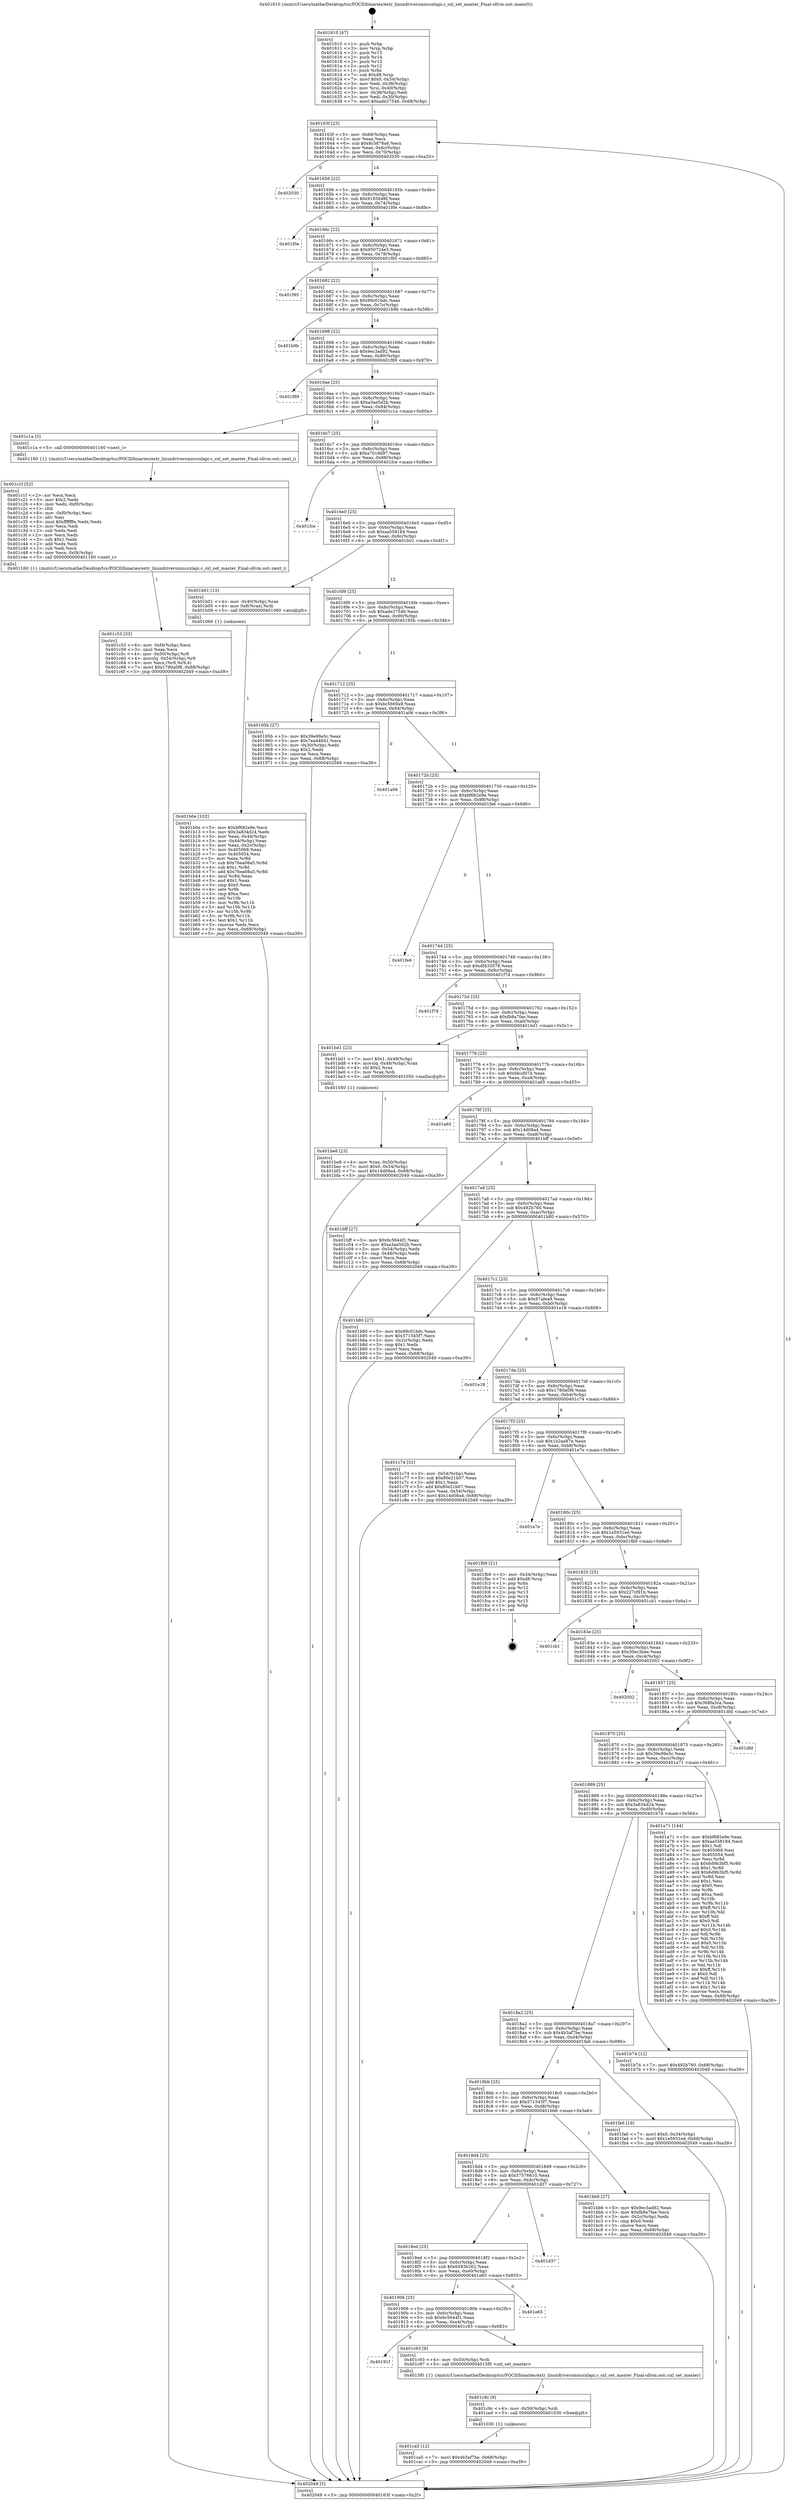 digraph "0x401610" {
  label = "0x401610 (/mnt/c/Users/mathe/Desktop/tcc/POCII/binaries/extr_linuxdriversmisccxlapi.c_cxl_set_master_Final-ollvm.out::main(0))"
  labelloc = "t"
  node[shape=record]

  Entry [label="",width=0.3,height=0.3,shape=circle,fillcolor=black,style=filled]
  "0x40163f" [label="{
     0x40163f [23]\l
     | [instrs]\l
     &nbsp;&nbsp;0x40163f \<+3\>: mov -0x68(%rbp),%eax\l
     &nbsp;&nbsp;0x401642 \<+2\>: mov %eax,%ecx\l
     &nbsp;&nbsp;0x401644 \<+6\>: sub $0x8c5878a6,%ecx\l
     &nbsp;&nbsp;0x40164a \<+3\>: mov %eax,-0x6c(%rbp)\l
     &nbsp;&nbsp;0x40164d \<+3\>: mov %ecx,-0x70(%rbp)\l
     &nbsp;&nbsp;0x401650 \<+6\>: je 0000000000402030 \<main+0xa20\>\l
  }"]
  "0x402030" [label="{
     0x402030\l
  }", style=dashed]
  "0x401656" [label="{
     0x401656 [22]\l
     | [instrs]\l
     &nbsp;&nbsp;0x401656 \<+5\>: jmp 000000000040165b \<main+0x4b\>\l
     &nbsp;&nbsp;0x40165b \<+3\>: mov -0x6c(%rbp),%eax\l
     &nbsp;&nbsp;0x40165e \<+5\>: sub $0x9165646f,%eax\l
     &nbsp;&nbsp;0x401663 \<+3\>: mov %eax,-0x74(%rbp)\l
     &nbsp;&nbsp;0x401666 \<+6\>: je 0000000000401f0e \<main+0x8fe\>\l
  }"]
  Exit [label="",width=0.3,height=0.3,shape=circle,fillcolor=black,style=filled,peripheries=2]
  "0x401f0e" [label="{
     0x401f0e\l
  }", style=dashed]
  "0x40166c" [label="{
     0x40166c [22]\l
     | [instrs]\l
     &nbsp;&nbsp;0x40166c \<+5\>: jmp 0000000000401671 \<main+0x61\>\l
     &nbsp;&nbsp;0x401671 \<+3\>: mov -0x6c(%rbp),%eax\l
     &nbsp;&nbsp;0x401674 \<+5\>: sub $0x950724e5,%eax\l
     &nbsp;&nbsp;0x401679 \<+3\>: mov %eax,-0x78(%rbp)\l
     &nbsp;&nbsp;0x40167c \<+6\>: je 0000000000401f95 \<main+0x985\>\l
  }"]
  "0x401ca5" [label="{
     0x401ca5 [12]\l
     | [instrs]\l
     &nbsp;&nbsp;0x401ca5 \<+7\>: movl $0x4b3af7be,-0x68(%rbp)\l
     &nbsp;&nbsp;0x401cac \<+5\>: jmp 0000000000402049 \<main+0xa39\>\l
  }"]
  "0x401f95" [label="{
     0x401f95\l
  }", style=dashed]
  "0x401682" [label="{
     0x401682 [22]\l
     | [instrs]\l
     &nbsp;&nbsp;0x401682 \<+5\>: jmp 0000000000401687 \<main+0x77\>\l
     &nbsp;&nbsp;0x401687 \<+3\>: mov -0x6c(%rbp),%eax\l
     &nbsp;&nbsp;0x40168a \<+5\>: sub $0x99c01bdc,%eax\l
     &nbsp;&nbsp;0x40168f \<+3\>: mov %eax,-0x7c(%rbp)\l
     &nbsp;&nbsp;0x401692 \<+6\>: je 0000000000401b9b \<main+0x58b\>\l
  }"]
  "0x401c9c" [label="{
     0x401c9c [9]\l
     | [instrs]\l
     &nbsp;&nbsp;0x401c9c \<+4\>: mov -0x50(%rbp),%rdi\l
     &nbsp;&nbsp;0x401ca0 \<+5\>: call 0000000000401030 \<free@plt\>\l
     | [calls]\l
     &nbsp;&nbsp;0x401030 \{1\} (unknown)\l
  }"]
  "0x401b9b" [label="{
     0x401b9b\l
  }", style=dashed]
  "0x401698" [label="{
     0x401698 [22]\l
     | [instrs]\l
     &nbsp;&nbsp;0x401698 \<+5\>: jmp 000000000040169d \<main+0x8d\>\l
     &nbsp;&nbsp;0x40169d \<+3\>: mov -0x6c(%rbp),%eax\l
     &nbsp;&nbsp;0x4016a0 \<+5\>: sub $0x9ec3ad92,%eax\l
     &nbsp;&nbsp;0x4016a5 \<+3\>: mov %eax,-0x80(%rbp)\l
     &nbsp;&nbsp;0x4016a8 \<+6\>: je 0000000000401f89 \<main+0x979\>\l
  }"]
  "0x40191f" [label="{
     0x40191f\l
  }", style=dashed]
  "0x401f89" [label="{
     0x401f89\l
  }", style=dashed]
  "0x4016ae" [label="{
     0x4016ae [25]\l
     | [instrs]\l
     &nbsp;&nbsp;0x4016ae \<+5\>: jmp 00000000004016b3 \<main+0xa3\>\l
     &nbsp;&nbsp;0x4016b3 \<+3\>: mov -0x6c(%rbp),%eax\l
     &nbsp;&nbsp;0x4016b6 \<+5\>: sub $0xa3ae5d2b,%eax\l
     &nbsp;&nbsp;0x4016bb \<+6\>: mov %eax,-0x84(%rbp)\l
     &nbsp;&nbsp;0x4016c1 \<+6\>: je 0000000000401c1a \<main+0x60a\>\l
  }"]
  "0x401c93" [label="{
     0x401c93 [9]\l
     | [instrs]\l
     &nbsp;&nbsp;0x401c93 \<+4\>: mov -0x50(%rbp),%rdi\l
     &nbsp;&nbsp;0x401c97 \<+5\>: call 00000000004015f0 \<cxl_set_master\>\l
     | [calls]\l
     &nbsp;&nbsp;0x4015f0 \{1\} (/mnt/c/Users/mathe/Desktop/tcc/POCII/binaries/extr_linuxdriversmisccxlapi.c_cxl_set_master_Final-ollvm.out::cxl_set_master)\l
  }"]
  "0x401c1a" [label="{
     0x401c1a [5]\l
     | [instrs]\l
     &nbsp;&nbsp;0x401c1a \<+5\>: call 0000000000401160 \<next_i\>\l
     | [calls]\l
     &nbsp;&nbsp;0x401160 \{1\} (/mnt/c/Users/mathe/Desktop/tcc/POCII/binaries/extr_linuxdriversmisccxlapi.c_cxl_set_master_Final-ollvm.out::next_i)\l
  }"]
  "0x4016c7" [label="{
     0x4016c7 [25]\l
     | [instrs]\l
     &nbsp;&nbsp;0x4016c7 \<+5\>: jmp 00000000004016cc \<main+0xbc\>\l
     &nbsp;&nbsp;0x4016cc \<+3\>: mov -0x6c(%rbp),%eax\l
     &nbsp;&nbsp;0x4016cf \<+5\>: sub $0xa7018d97,%eax\l
     &nbsp;&nbsp;0x4016d4 \<+6\>: mov %eax,-0x88(%rbp)\l
     &nbsp;&nbsp;0x4016da \<+6\>: je 0000000000401fce \<main+0x9be\>\l
  }"]
  "0x401906" [label="{
     0x401906 [25]\l
     | [instrs]\l
     &nbsp;&nbsp;0x401906 \<+5\>: jmp 000000000040190b \<main+0x2fb\>\l
     &nbsp;&nbsp;0x40190b \<+3\>: mov -0x6c(%rbp),%eax\l
     &nbsp;&nbsp;0x40190e \<+5\>: sub $0x6c5644f1,%eax\l
     &nbsp;&nbsp;0x401913 \<+6\>: mov %eax,-0xe4(%rbp)\l
     &nbsp;&nbsp;0x401919 \<+6\>: je 0000000000401c93 \<main+0x683\>\l
  }"]
  "0x401fce" [label="{
     0x401fce\l
  }", style=dashed]
  "0x4016e0" [label="{
     0x4016e0 [25]\l
     | [instrs]\l
     &nbsp;&nbsp;0x4016e0 \<+5\>: jmp 00000000004016e5 \<main+0xd5\>\l
     &nbsp;&nbsp;0x4016e5 \<+3\>: mov -0x6c(%rbp),%eax\l
     &nbsp;&nbsp;0x4016e8 \<+5\>: sub $0xaa558184,%eax\l
     &nbsp;&nbsp;0x4016ed \<+6\>: mov %eax,-0x8c(%rbp)\l
     &nbsp;&nbsp;0x4016f3 \<+6\>: je 0000000000401b01 \<main+0x4f1\>\l
  }"]
  "0x401e65" [label="{
     0x401e65\l
  }", style=dashed]
  "0x401b01" [label="{
     0x401b01 [13]\l
     | [instrs]\l
     &nbsp;&nbsp;0x401b01 \<+4\>: mov -0x40(%rbp),%rax\l
     &nbsp;&nbsp;0x401b05 \<+4\>: mov 0x8(%rax),%rdi\l
     &nbsp;&nbsp;0x401b09 \<+5\>: call 0000000000401060 \<atoi@plt\>\l
     | [calls]\l
     &nbsp;&nbsp;0x401060 \{1\} (unknown)\l
  }"]
  "0x4016f9" [label="{
     0x4016f9 [25]\l
     | [instrs]\l
     &nbsp;&nbsp;0x4016f9 \<+5\>: jmp 00000000004016fe \<main+0xee\>\l
     &nbsp;&nbsp;0x4016fe \<+3\>: mov -0x6c(%rbp),%eax\l
     &nbsp;&nbsp;0x401701 \<+5\>: sub $0xade27546,%eax\l
     &nbsp;&nbsp;0x401706 \<+6\>: mov %eax,-0x90(%rbp)\l
     &nbsp;&nbsp;0x40170c \<+6\>: je 000000000040195b \<main+0x34b\>\l
  }"]
  "0x4018ed" [label="{
     0x4018ed [25]\l
     | [instrs]\l
     &nbsp;&nbsp;0x4018ed \<+5\>: jmp 00000000004018f2 \<main+0x2e2\>\l
     &nbsp;&nbsp;0x4018f2 \<+3\>: mov -0x6c(%rbp),%eax\l
     &nbsp;&nbsp;0x4018f5 \<+5\>: sub $0x6593b262,%eax\l
     &nbsp;&nbsp;0x4018fa \<+6\>: mov %eax,-0xe0(%rbp)\l
     &nbsp;&nbsp;0x401900 \<+6\>: je 0000000000401e65 \<main+0x855\>\l
  }"]
  "0x40195b" [label="{
     0x40195b [27]\l
     | [instrs]\l
     &nbsp;&nbsp;0x40195b \<+5\>: mov $0x39e99e5c,%eax\l
     &nbsp;&nbsp;0x401960 \<+5\>: mov $0x7ea44641,%ecx\l
     &nbsp;&nbsp;0x401965 \<+3\>: mov -0x30(%rbp),%edx\l
     &nbsp;&nbsp;0x401968 \<+3\>: cmp $0x2,%edx\l
     &nbsp;&nbsp;0x40196b \<+3\>: cmovne %ecx,%eax\l
     &nbsp;&nbsp;0x40196e \<+3\>: mov %eax,-0x68(%rbp)\l
     &nbsp;&nbsp;0x401971 \<+5\>: jmp 0000000000402049 \<main+0xa39\>\l
  }"]
  "0x401712" [label="{
     0x401712 [25]\l
     | [instrs]\l
     &nbsp;&nbsp;0x401712 \<+5\>: jmp 0000000000401717 \<main+0x107\>\l
     &nbsp;&nbsp;0x401717 \<+3\>: mov -0x6c(%rbp),%eax\l
     &nbsp;&nbsp;0x40171a \<+5\>: sub $0xbc5669a9,%eax\l
     &nbsp;&nbsp;0x40171f \<+6\>: mov %eax,-0x94(%rbp)\l
     &nbsp;&nbsp;0x401725 \<+6\>: je 0000000000401a06 \<main+0x3f6\>\l
  }"]
  "0x402049" [label="{
     0x402049 [5]\l
     | [instrs]\l
     &nbsp;&nbsp;0x402049 \<+5\>: jmp 000000000040163f \<main+0x2f\>\l
  }"]
  "0x401610" [label="{
     0x401610 [47]\l
     | [instrs]\l
     &nbsp;&nbsp;0x401610 \<+1\>: push %rbp\l
     &nbsp;&nbsp;0x401611 \<+3\>: mov %rsp,%rbp\l
     &nbsp;&nbsp;0x401614 \<+2\>: push %r15\l
     &nbsp;&nbsp;0x401616 \<+2\>: push %r14\l
     &nbsp;&nbsp;0x401618 \<+2\>: push %r13\l
     &nbsp;&nbsp;0x40161a \<+2\>: push %r12\l
     &nbsp;&nbsp;0x40161c \<+1\>: push %rbx\l
     &nbsp;&nbsp;0x40161d \<+7\>: sub $0xd8,%rsp\l
     &nbsp;&nbsp;0x401624 \<+7\>: movl $0x0,-0x34(%rbp)\l
     &nbsp;&nbsp;0x40162b \<+3\>: mov %edi,-0x38(%rbp)\l
     &nbsp;&nbsp;0x40162e \<+4\>: mov %rsi,-0x40(%rbp)\l
     &nbsp;&nbsp;0x401632 \<+3\>: mov -0x38(%rbp),%edi\l
     &nbsp;&nbsp;0x401635 \<+3\>: mov %edi,-0x30(%rbp)\l
     &nbsp;&nbsp;0x401638 \<+7\>: movl $0xade27546,-0x68(%rbp)\l
  }"]
  "0x401d37" [label="{
     0x401d37\l
  }", style=dashed]
  "0x401a06" [label="{
     0x401a06\l
  }", style=dashed]
  "0x40172b" [label="{
     0x40172b [25]\l
     | [instrs]\l
     &nbsp;&nbsp;0x40172b \<+5\>: jmp 0000000000401730 \<main+0x120\>\l
     &nbsp;&nbsp;0x401730 \<+3\>: mov -0x6c(%rbp),%eax\l
     &nbsp;&nbsp;0x401733 \<+5\>: sub $0xbf682e9e,%eax\l
     &nbsp;&nbsp;0x401738 \<+6\>: mov %eax,-0x98(%rbp)\l
     &nbsp;&nbsp;0x40173e \<+6\>: je 0000000000401fe6 \<main+0x9d6\>\l
  }"]
  "0x401c53" [label="{
     0x401c53 [33]\l
     | [instrs]\l
     &nbsp;&nbsp;0x401c53 \<+6\>: mov -0xf4(%rbp),%ecx\l
     &nbsp;&nbsp;0x401c59 \<+3\>: imul %eax,%ecx\l
     &nbsp;&nbsp;0x401c5c \<+4\>: mov -0x50(%rbp),%r8\l
     &nbsp;&nbsp;0x401c60 \<+4\>: movslq -0x54(%rbp),%r9\l
     &nbsp;&nbsp;0x401c64 \<+4\>: mov %ecx,(%r8,%r9,4)\l
     &nbsp;&nbsp;0x401c68 \<+7\>: movl $0x1780a0f8,-0x68(%rbp)\l
     &nbsp;&nbsp;0x401c6f \<+5\>: jmp 0000000000402049 \<main+0xa39\>\l
  }"]
  "0x401fe6" [label="{
     0x401fe6\l
  }", style=dashed]
  "0x401744" [label="{
     0x401744 [25]\l
     | [instrs]\l
     &nbsp;&nbsp;0x401744 \<+5\>: jmp 0000000000401749 \<main+0x139\>\l
     &nbsp;&nbsp;0x401749 \<+3\>: mov -0x6c(%rbp),%eax\l
     &nbsp;&nbsp;0x40174c \<+5\>: sub $0xdf433578,%eax\l
     &nbsp;&nbsp;0x401751 \<+6\>: mov %eax,-0x9c(%rbp)\l
     &nbsp;&nbsp;0x401757 \<+6\>: je 0000000000401f7d \<main+0x96d\>\l
  }"]
  "0x401c1f" [label="{
     0x401c1f [52]\l
     | [instrs]\l
     &nbsp;&nbsp;0x401c1f \<+2\>: xor %ecx,%ecx\l
     &nbsp;&nbsp;0x401c21 \<+5\>: mov $0x2,%edx\l
     &nbsp;&nbsp;0x401c26 \<+6\>: mov %edx,-0xf0(%rbp)\l
     &nbsp;&nbsp;0x401c2c \<+1\>: cltd\l
     &nbsp;&nbsp;0x401c2d \<+6\>: mov -0xf0(%rbp),%esi\l
     &nbsp;&nbsp;0x401c33 \<+2\>: idiv %esi\l
     &nbsp;&nbsp;0x401c35 \<+6\>: imul $0xfffffffe,%edx,%edx\l
     &nbsp;&nbsp;0x401c3b \<+2\>: mov %ecx,%edi\l
     &nbsp;&nbsp;0x401c3d \<+2\>: sub %edx,%edi\l
     &nbsp;&nbsp;0x401c3f \<+2\>: mov %ecx,%edx\l
     &nbsp;&nbsp;0x401c41 \<+3\>: sub $0x1,%edx\l
     &nbsp;&nbsp;0x401c44 \<+2\>: add %edx,%edi\l
     &nbsp;&nbsp;0x401c46 \<+2\>: sub %edi,%ecx\l
     &nbsp;&nbsp;0x401c48 \<+6\>: mov %ecx,-0xf4(%rbp)\l
     &nbsp;&nbsp;0x401c4e \<+5\>: call 0000000000401160 \<next_i\>\l
     | [calls]\l
     &nbsp;&nbsp;0x401160 \{1\} (/mnt/c/Users/mathe/Desktop/tcc/POCII/binaries/extr_linuxdriversmisccxlapi.c_cxl_set_master_Final-ollvm.out::next_i)\l
  }"]
  "0x401f7d" [label="{
     0x401f7d\l
  }", style=dashed]
  "0x40175d" [label="{
     0x40175d [25]\l
     | [instrs]\l
     &nbsp;&nbsp;0x40175d \<+5\>: jmp 0000000000401762 \<main+0x152\>\l
     &nbsp;&nbsp;0x401762 \<+3\>: mov -0x6c(%rbp),%eax\l
     &nbsp;&nbsp;0x401765 \<+5\>: sub $0xfb8a7fae,%eax\l
     &nbsp;&nbsp;0x40176a \<+6\>: mov %eax,-0xa0(%rbp)\l
     &nbsp;&nbsp;0x401770 \<+6\>: je 0000000000401bd1 \<main+0x5c1\>\l
  }"]
  "0x401be8" [label="{
     0x401be8 [23]\l
     | [instrs]\l
     &nbsp;&nbsp;0x401be8 \<+4\>: mov %rax,-0x50(%rbp)\l
     &nbsp;&nbsp;0x401bec \<+7\>: movl $0x0,-0x54(%rbp)\l
     &nbsp;&nbsp;0x401bf3 \<+7\>: movl $0x14d08a4,-0x68(%rbp)\l
     &nbsp;&nbsp;0x401bfa \<+5\>: jmp 0000000000402049 \<main+0xa39\>\l
  }"]
  "0x401bd1" [label="{
     0x401bd1 [23]\l
     | [instrs]\l
     &nbsp;&nbsp;0x401bd1 \<+7\>: movl $0x1,-0x48(%rbp)\l
     &nbsp;&nbsp;0x401bd8 \<+4\>: movslq -0x48(%rbp),%rax\l
     &nbsp;&nbsp;0x401bdc \<+4\>: shl $0x2,%rax\l
     &nbsp;&nbsp;0x401be0 \<+3\>: mov %rax,%rdi\l
     &nbsp;&nbsp;0x401be3 \<+5\>: call 0000000000401050 \<malloc@plt\>\l
     | [calls]\l
     &nbsp;&nbsp;0x401050 \{1\} (unknown)\l
  }"]
  "0x401776" [label="{
     0x401776 [25]\l
     | [instrs]\l
     &nbsp;&nbsp;0x401776 \<+5\>: jmp 000000000040177b \<main+0x16b\>\l
     &nbsp;&nbsp;0x40177b \<+3\>: mov -0x6c(%rbp),%eax\l
     &nbsp;&nbsp;0x40177e \<+5\>: sub $0xfdccfd7d,%eax\l
     &nbsp;&nbsp;0x401783 \<+6\>: mov %eax,-0xa4(%rbp)\l
     &nbsp;&nbsp;0x401789 \<+6\>: je 0000000000401a65 \<main+0x455\>\l
  }"]
  "0x4018d4" [label="{
     0x4018d4 [25]\l
     | [instrs]\l
     &nbsp;&nbsp;0x4018d4 \<+5\>: jmp 00000000004018d9 \<main+0x2c9\>\l
     &nbsp;&nbsp;0x4018d9 \<+3\>: mov -0x6c(%rbp),%eax\l
     &nbsp;&nbsp;0x4018dc \<+5\>: sub $0x57576610,%eax\l
     &nbsp;&nbsp;0x4018e1 \<+6\>: mov %eax,-0xdc(%rbp)\l
     &nbsp;&nbsp;0x4018e7 \<+6\>: je 0000000000401d37 \<main+0x727\>\l
  }"]
  "0x401a65" [label="{
     0x401a65\l
  }", style=dashed]
  "0x40178f" [label="{
     0x40178f [25]\l
     | [instrs]\l
     &nbsp;&nbsp;0x40178f \<+5\>: jmp 0000000000401794 \<main+0x184\>\l
     &nbsp;&nbsp;0x401794 \<+3\>: mov -0x6c(%rbp),%eax\l
     &nbsp;&nbsp;0x401797 \<+5\>: sub $0x14d08a4,%eax\l
     &nbsp;&nbsp;0x40179c \<+6\>: mov %eax,-0xa8(%rbp)\l
     &nbsp;&nbsp;0x4017a2 \<+6\>: je 0000000000401bff \<main+0x5ef\>\l
  }"]
  "0x401bb6" [label="{
     0x401bb6 [27]\l
     | [instrs]\l
     &nbsp;&nbsp;0x401bb6 \<+5\>: mov $0x9ec3ad92,%eax\l
     &nbsp;&nbsp;0x401bbb \<+5\>: mov $0xfb8a7fae,%ecx\l
     &nbsp;&nbsp;0x401bc0 \<+3\>: mov -0x2c(%rbp),%edx\l
     &nbsp;&nbsp;0x401bc3 \<+3\>: cmp $0x0,%edx\l
     &nbsp;&nbsp;0x401bc6 \<+3\>: cmove %ecx,%eax\l
     &nbsp;&nbsp;0x401bc9 \<+3\>: mov %eax,-0x68(%rbp)\l
     &nbsp;&nbsp;0x401bcc \<+5\>: jmp 0000000000402049 \<main+0xa39\>\l
  }"]
  "0x401bff" [label="{
     0x401bff [27]\l
     | [instrs]\l
     &nbsp;&nbsp;0x401bff \<+5\>: mov $0x6c5644f1,%eax\l
     &nbsp;&nbsp;0x401c04 \<+5\>: mov $0xa3ae5d2b,%ecx\l
     &nbsp;&nbsp;0x401c09 \<+3\>: mov -0x54(%rbp),%edx\l
     &nbsp;&nbsp;0x401c0c \<+3\>: cmp -0x48(%rbp),%edx\l
     &nbsp;&nbsp;0x401c0f \<+3\>: cmovl %ecx,%eax\l
     &nbsp;&nbsp;0x401c12 \<+3\>: mov %eax,-0x68(%rbp)\l
     &nbsp;&nbsp;0x401c15 \<+5\>: jmp 0000000000402049 \<main+0xa39\>\l
  }"]
  "0x4017a8" [label="{
     0x4017a8 [25]\l
     | [instrs]\l
     &nbsp;&nbsp;0x4017a8 \<+5\>: jmp 00000000004017ad \<main+0x19d\>\l
     &nbsp;&nbsp;0x4017ad \<+3\>: mov -0x6c(%rbp),%eax\l
     &nbsp;&nbsp;0x4017b0 \<+5\>: sub $0x492b760,%eax\l
     &nbsp;&nbsp;0x4017b5 \<+6\>: mov %eax,-0xac(%rbp)\l
     &nbsp;&nbsp;0x4017bb \<+6\>: je 0000000000401b80 \<main+0x570\>\l
  }"]
  "0x4018bb" [label="{
     0x4018bb [25]\l
     | [instrs]\l
     &nbsp;&nbsp;0x4018bb \<+5\>: jmp 00000000004018c0 \<main+0x2b0\>\l
     &nbsp;&nbsp;0x4018c0 \<+3\>: mov -0x6c(%rbp),%eax\l
     &nbsp;&nbsp;0x4018c3 \<+5\>: sub $0x571545f7,%eax\l
     &nbsp;&nbsp;0x4018c8 \<+6\>: mov %eax,-0xd8(%rbp)\l
     &nbsp;&nbsp;0x4018ce \<+6\>: je 0000000000401bb6 \<main+0x5a6\>\l
  }"]
  "0x401b80" [label="{
     0x401b80 [27]\l
     | [instrs]\l
     &nbsp;&nbsp;0x401b80 \<+5\>: mov $0x99c01bdc,%eax\l
     &nbsp;&nbsp;0x401b85 \<+5\>: mov $0x571545f7,%ecx\l
     &nbsp;&nbsp;0x401b8a \<+3\>: mov -0x2c(%rbp),%edx\l
     &nbsp;&nbsp;0x401b8d \<+3\>: cmp $0x1,%edx\l
     &nbsp;&nbsp;0x401b90 \<+3\>: cmovl %ecx,%eax\l
     &nbsp;&nbsp;0x401b93 \<+3\>: mov %eax,-0x68(%rbp)\l
     &nbsp;&nbsp;0x401b96 \<+5\>: jmp 0000000000402049 \<main+0xa39\>\l
  }"]
  "0x4017c1" [label="{
     0x4017c1 [25]\l
     | [instrs]\l
     &nbsp;&nbsp;0x4017c1 \<+5\>: jmp 00000000004017c6 \<main+0x1b6\>\l
     &nbsp;&nbsp;0x4017c6 \<+3\>: mov -0x6c(%rbp),%eax\l
     &nbsp;&nbsp;0x4017c9 \<+5\>: sub $0x97afea9,%eax\l
     &nbsp;&nbsp;0x4017ce \<+6\>: mov %eax,-0xb0(%rbp)\l
     &nbsp;&nbsp;0x4017d4 \<+6\>: je 0000000000401e18 \<main+0x808\>\l
  }"]
  "0x401fa6" [label="{
     0x401fa6 [19]\l
     | [instrs]\l
     &nbsp;&nbsp;0x401fa6 \<+7\>: movl $0x0,-0x34(%rbp)\l
     &nbsp;&nbsp;0x401fad \<+7\>: movl $0x1e5931ed,-0x68(%rbp)\l
     &nbsp;&nbsp;0x401fb4 \<+5\>: jmp 0000000000402049 \<main+0xa39\>\l
  }"]
  "0x401e18" [label="{
     0x401e18\l
  }", style=dashed]
  "0x4017da" [label="{
     0x4017da [25]\l
     | [instrs]\l
     &nbsp;&nbsp;0x4017da \<+5\>: jmp 00000000004017df \<main+0x1cf\>\l
     &nbsp;&nbsp;0x4017df \<+3\>: mov -0x6c(%rbp),%eax\l
     &nbsp;&nbsp;0x4017e2 \<+5\>: sub $0x1780a0f8,%eax\l
     &nbsp;&nbsp;0x4017e7 \<+6\>: mov %eax,-0xb4(%rbp)\l
     &nbsp;&nbsp;0x4017ed \<+6\>: je 0000000000401c74 \<main+0x664\>\l
  }"]
  "0x4018a2" [label="{
     0x4018a2 [25]\l
     | [instrs]\l
     &nbsp;&nbsp;0x4018a2 \<+5\>: jmp 00000000004018a7 \<main+0x297\>\l
     &nbsp;&nbsp;0x4018a7 \<+3\>: mov -0x6c(%rbp),%eax\l
     &nbsp;&nbsp;0x4018aa \<+5\>: sub $0x4b3af7be,%eax\l
     &nbsp;&nbsp;0x4018af \<+6\>: mov %eax,-0xd4(%rbp)\l
     &nbsp;&nbsp;0x4018b5 \<+6\>: je 0000000000401fa6 \<main+0x996\>\l
  }"]
  "0x401c74" [label="{
     0x401c74 [31]\l
     | [instrs]\l
     &nbsp;&nbsp;0x401c74 \<+3\>: mov -0x54(%rbp),%eax\l
     &nbsp;&nbsp;0x401c77 \<+5\>: sub $0x80e21b07,%eax\l
     &nbsp;&nbsp;0x401c7c \<+3\>: add $0x1,%eax\l
     &nbsp;&nbsp;0x401c7f \<+5\>: add $0x80e21b07,%eax\l
     &nbsp;&nbsp;0x401c84 \<+3\>: mov %eax,-0x54(%rbp)\l
     &nbsp;&nbsp;0x401c87 \<+7\>: movl $0x14d08a4,-0x68(%rbp)\l
     &nbsp;&nbsp;0x401c8e \<+5\>: jmp 0000000000402049 \<main+0xa39\>\l
  }"]
  "0x4017f3" [label="{
     0x4017f3 [25]\l
     | [instrs]\l
     &nbsp;&nbsp;0x4017f3 \<+5\>: jmp 00000000004017f8 \<main+0x1e8\>\l
     &nbsp;&nbsp;0x4017f8 \<+3\>: mov -0x6c(%rbp),%eax\l
     &nbsp;&nbsp;0x4017fb \<+5\>: sub $0x1b2ae87e,%eax\l
     &nbsp;&nbsp;0x401800 \<+6\>: mov %eax,-0xb8(%rbp)\l
     &nbsp;&nbsp;0x401806 \<+6\>: je 0000000000401e7e \<main+0x86e\>\l
  }"]
  "0x401b74" [label="{
     0x401b74 [12]\l
     | [instrs]\l
     &nbsp;&nbsp;0x401b74 \<+7\>: movl $0x492b760,-0x68(%rbp)\l
     &nbsp;&nbsp;0x401b7b \<+5\>: jmp 0000000000402049 \<main+0xa39\>\l
  }"]
  "0x401e7e" [label="{
     0x401e7e\l
  }", style=dashed]
  "0x40180c" [label="{
     0x40180c [25]\l
     | [instrs]\l
     &nbsp;&nbsp;0x40180c \<+5\>: jmp 0000000000401811 \<main+0x201\>\l
     &nbsp;&nbsp;0x401811 \<+3\>: mov -0x6c(%rbp),%eax\l
     &nbsp;&nbsp;0x401814 \<+5\>: sub $0x1e5931ed,%eax\l
     &nbsp;&nbsp;0x401819 \<+6\>: mov %eax,-0xbc(%rbp)\l
     &nbsp;&nbsp;0x40181f \<+6\>: je 0000000000401fb9 \<main+0x9a9\>\l
  }"]
  "0x401b0e" [label="{
     0x401b0e [102]\l
     | [instrs]\l
     &nbsp;&nbsp;0x401b0e \<+5\>: mov $0xbf682e9e,%ecx\l
     &nbsp;&nbsp;0x401b13 \<+5\>: mov $0x3a834d24,%edx\l
     &nbsp;&nbsp;0x401b18 \<+3\>: mov %eax,-0x44(%rbp)\l
     &nbsp;&nbsp;0x401b1b \<+3\>: mov -0x44(%rbp),%eax\l
     &nbsp;&nbsp;0x401b1e \<+3\>: mov %eax,-0x2c(%rbp)\l
     &nbsp;&nbsp;0x401b21 \<+7\>: mov 0x405068,%eax\l
     &nbsp;&nbsp;0x401b28 \<+7\>: mov 0x405054,%esi\l
     &nbsp;&nbsp;0x401b2f \<+3\>: mov %eax,%r8d\l
     &nbsp;&nbsp;0x401b32 \<+7\>: sub $0x76ea08a5,%r8d\l
     &nbsp;&nbsp;0x401b39 \<+4\>: sub $0x1,%r8d\l
     &nbsp;&nbsp;0x401b3d \<+7\>: add $0x76ea08a5,%r8d\l
     &nbsp;&nbsp;0x401b44 \<+4\>: imul %r8d,%eax\l
     &nbsp;&nbsp;0x401b48 \<+3\>: and $0x1,%eax\l
     &nbsp;&nbsp;0x401b4b \<+3\>: cmp $0x0,%eax\l
     &nbsp;&nbsp;0x401b4e \<+4\>: sete %r9b\l
     &nbsp;&nbsp;0x401b52 \<+3\>: cmp $0xa,%esi\l
     &nbsp;&nbsp;0x401b55 \<+4\>: setl %r10b\l
     &nbsp;&nbsp;0x401b59 \<+3\>: mov %r9b,%r11b\l
     &nbsp;&nbsp;0x401b5c \<+3\>: and %r10b,%r11b\l
     &nbsp;&nbsp;0x401b5f \<+3\>: xor %r10b,%r9b\l
     &nbsp;&nbsp;0x401b62 \<+3\>: or %r9b,%r11b\l
     &nbsp;&nbsp;0x401b65 \<+4\>: test $0x1,%r11b\l
     &nbsp;&nbsp;0x401b69 \<+3\>: cmovne %edx,%ecx\l
     &nbsp;&nbsp;0x401b6c \<+3\>: mov %ecx,-0x68(%rbp)\l
     &nbsp;&nbsp;0x401b6f \<+5\>: jmp 0000000000402049 \<main+0xa39\>\l
  }"]
  "0x401fb9" [label="{
     0x401fb9 [21]\l
     | [instrs]\l
     &nbsp;&nbsp;0x401fb9 \<+3\>: mov -0x34(%rbp),%eax\l
     &nbsp;&nbsp;0x401fbc \<+7\>: add $0xd8,%rsp\l
     &nbsp;&nbsp;0x401fc3 \<+1\>: pop %rbx\l
     &nbsp;&nbsp;0x401fc4 \<+2\>: pop %r12\l
     &nbsp;&nbsp;0x401fc6 \<+2\>: pop %r13\l
     &nbsp;&nbsp;0x401fc8 \<+2\>: pop %r14\l
     &nbsp;&nbsp;0x401fca \<+2\>: pop %r15\l
     &nbsp;&nbsp;0x401fcc \<+1\>: pop %rbp\l
     &nbsp;&nbsp;0x401fcd \<+1\>: ret\l
  }"]
  "0x401825" [label="{
     0x401825 [25]\l
     | [instrs]\l
     &nbsp;&nbsp;0x401825 \<+5\>: jmp 000000000040182a \<main+0x21a\>\l
     &nbsp;&nbsp;0x40182a \<+3\>: mov -0x6c(%rbp),%eax\l
     &nbsp;&nbsp;0x40182d \<+5\>: sub $0x227cf91b,%eax\l
     &nbsp;&nbsp;0x401832 \<+6\>: mov %eax,-0xc0(%rbp)\l
     &nbsp;&nbsp;0x401838 \<+6\>: je 0000000000401cb1 \<main+0x6a1\>\l
  }"]
  "0x401889" [label="{
     0x401889 [25]\l
     | [instrs]\l
     &nbsp;&nbsp;0x401889 \<+5\>: jmp 000000000040188e \<main+0x27e\>\l
     &nbsp;&nbsp;0x40188e \<+3\>: mov -0x6c(%rbp),%eax\l
     &nbsp;&nbsp;0x401891 \<+5\>: sub $0x3a834d24,%eax\l
     &nbsp;&nbsp;0x401896 \<+6\>: mov %eax,-0xd0(%rbp)\l
     &nbsp;&nbsp;0x40189c \<+6\>: je 0000000000401b74 \<main+0x564\>\l
  }"]
  "0x401cb1" [label="{
     0x401cb1\l
  }", style=dashed]
  "0x40183e" [label="{
     0x40183e [25]\l
     | [instrs]\l
     &nbsp;&nbsp;0x40183e \<+5\>: jmp 0000000000401843 \<main+0x233\>\l
     &nbsp;&nbsp;0x401843 \<+3\>: mov -0x6c(%rbp),%eax\l
     &nbsp;&nbsp;0x401846 \<+5\>: sub $0x30ec3bee,%eax\l
     &nbsp;&nbsp;0x40184b \<+6\>: mov %eax,-0xc4(%rbp)\l
     &nbsp;&nbsp;0x401851 \<+6\>: je 0000000000402002 \<main+0x9f2\>\l
  }"]
  "0x401a71" [label="{
     0x401a71 [144]\l
     | [instrs]\l
     &nbsp;&nbsp;0x401a71 \<+5\>: mov $0xbf682e9e,%eax\l
     &nbsp;&nbsp;0x401a76 \<+5\>: mov $0xaa558184,%ecx\l
     &nbsp;&nbsp;0x401a7b \<+2\>: mov $0x1,%dl\l
     &nbsp;&nbsp;0x401a7d \<+7\>: mov 0x405068,%esi\l
     &nbsp;&nbsp;0x401a84 \<+7\>: mov 0x405054,%edi\l
     &nbsp;&nbsp;0x401a8b \<+3\>: mov %esi,%r8d\l
     &nbsp;&nbsp;0x401a8e \<+7\>: sub $0x6d9b3bf5,%r8d\l
     &nbsp;&nbsp;0x401a95 \<+4\>: sub $0x1,%r8d\l
     &nbsp;&nbsp;0x401a99 \<+7\>: add $0x6d9b3bf5,%r8d\l
     &nbsp;&nbsp;0x401aa0 \<+4\>: imul %r8d,%esi\l
     &nbsp;&nbsp;0x401aa4 \<+3\>: and $0x1,%esi\l
     &nbsp;&nbsp;0x401aa7 \<+3\>: cmp $0x0,%esi\l
     &nbsp;&nbsp;0x401aaa \<+4\>: sete %r9b\l
     &nbsp;&nbsp;0x401aae \<+3\>: cmp $0xa,%edi\l
     &nbsp;&nbsp;0x401ab1 \<+4\>: setl %r10b\l
     &nbsp;&nbsp;0x401ab5 \<+3\>: mov %r9b,%r11b\l
     &nbsp;&nbsp;0x401ab8 \<+4\>: xor $0xff,%r11b\l
     &nbsp;&nbsp;0x401abc \<+3\>: mov %r10b,%bl\l
     &nbsp;&nbsp;0x401abf \<+3\>: xor $0xff,%bl\l
     &nbsp;&nbsp;0x401ac2 \<+3\>: xor $0x0,%dl\l
     &nbsp;&nbsp;0x401ac5 \<+3\>: mov %r11b,%r14b\l
     &nbsp;&nbsp;0x401ac8 \<+4\>: and $0x0,%r14b\l
     &nbsp;&nbsp;0x401acc \<+3\>: and %dl,%r9b\l
     &nbsp;&nbsp;0x401acf \<+3\>: mov %bl,%r15b\l
     &nbsp;&nbsp;0x401ad2 \<+4\>: and $0x0,%r15b\l
     &nbsp;&nbsp;0x401ad6 \<+3\>: and %dl,%r10b\l
     &nbsp;&nbsp;0x401ad9 \<+3\>: or %r9b,%r14b\l
     &nbsp;&nbsp;0x401adc \<+3\>: or %r10b,%r15b\l
     &nbsp;&nbsp;0x401adf \<+3\>: xor %r15b,%r14b\l
     &nbsp;&nbsp;0x401ae2 \<+3\>: or %bl,%r11b\l
     &nbsp;&nbsp;0x401ae5 \<+4\>: xor $0xff,%r11b\l
     &nbsp;&nbsp;0x401ae9 \<+3\>: or $0x0,%dl\l
     &nbsp;&nbsp;0x401aec \<+3\>: and %dl,%r11b\l
     &nbsp;&nbsp;0x401aef \<+3\>: or %r11b,%r14b\l
     &nbsp;&nbsp;0x401af2 \<+4\>: test $0x1,%r14b\l
     &nbsp;&nbsp;0x401af6 \<+3\>: cmovne %ecx,%eax\l
     &nbsp;&nbsp;0x401af9 \<+3\>: mov %eax,-0x68(%rbp)\l
     &nbsp;&nbsp;0x401afc \<+5\>: jmp 0000000000402049 \<main+0xa39\>\l
  }"]
  "0x402002" [label="{
     0x402002\l
  }", style=dashed]
  "0x401857" [label="{
     0x401857 [25]\l
     | [instrs]\l
     &nbsp;&nbsp;0x401857 \<+5\>: jmp 000000000040185c \<main+0x24c\>\l
     &nbsp;&nbsp;0x40185c \<+3\>: mov -0x6c(%rbp),%eax\l
     &nbsp;&nbsp;0x40185f \<+5\>: sub $0x368fa3ca,%eax\l
     &nbsp;&nbsp;0x401864 \<+6\>: mov %eax,-0xc8(%rbp)\l
     &nbsp;&nbsp;0x40186a \<+6\>: je 0000000000401dfd \<main+0x7ed\>\l
  }"]
  "0x401870" [label="{
     0x401870 [25]\l
     | [instrs]\l
     &nbsp;&nbsp;0x401870 \<+5\>: jmp 0000000000401875 \<main+0x265\>\l
     &nbsp;&nbsp;0x401875 \<+3\>: mov -0x6c(%rbp),%eax\l
     &nbsp;&nbsp;0x401878 \<+5\>: sub $0x39e99e5c,%eax\l
     &nbsp;&nbsp;0x40187d \<+6\>: mov %eax,-0xcc(%rbp)\l
     &nbsp;&nbsp;0x401883 \<+6\>: je 0000000000401a71 \<main+0x461\>\l
  }"]
  "0x401dfd" [label="{
     0x401dfd\l
  }", style=dashed]
  Entry -> "0x401610" [label=" 1"]
  "0x40163f" -> "0x402030" [label=" 0"]
  "0x40163f" -> "0x401656" [label=" 14"]
  "0x401fb9" -> Exit [label=" 1"]
  "0x401656" -> "0x401f0e" [label=" 0"]
  "0x401656" -> "0x40166c" [label=" 14"]
  "0x401fa6" -> "0x402049" [label=" 1"]
  "0x40166c" -> "0x401f95" [label=" 0"]
  "0x40166c" -> "0x401682" [label=" 14"]
  "0x401ca5" -> "0x402049" [label=" 1"]
  "0x401682" -> "0x401b9b" [label=" 0"]
  "0x401682" -> "0x401698" [label=" 14"]
  "0x401c9c" -> "0x401ca5" [label=" 1"]
  "0x401698" -> "0x401f89" [label=" 0"]
  "0x401698" -> "0x4016ae" [label=" 14"]
  "0x401c93" -> "0x401c9c" [label=" 1"]
  "0x4016ae" -> "0x401c1a" [label=" 1"]
  "0x4016ae" -> "0x4016c7" [label=" 13"]
  "0x401906" -> "0x40191f" [label=" 0"]
  "0x4016c7" -> "0x401fce" [label=" 0"]
  "0x4016c7" -> "0x4016e0" [label=" 13"]
  "0x401906" -> "0x401c93" [label=" 1"]
  "0x4016e0" -> "0x401b01" [label=" 1"]
  "0x4016e0" -> "0x4016f9" [label=" 12"]
  "0x4018ed" -> "0x401906" [label=" 1"]
  "0x4016f9" -> "0x40195b" [label=" 1"]
  "0x4016f9" -> "0x401712" [label=" 11"]
  "0x40195b" -> "0x402049" [label=" 1"]
  "0x401610" -> "0x40163f" [label=" 1"]
  "0x402049" -> "0x40163f" [label=" 13"]
  "0x4018ed" -> "0x401e65" [label=" 0"]
  "0x401712" -> "0x401a06" [label=" 0"]
  "0x401712" -> "0x40172b" [label=" 11"]
  "0x4018d4" -> "0x4018ed" [label=" 1"]
  "0x40172b" -> "0x401fe6" [label=" 0"]
  "0x40172b" -> "0x401744" [label=" 11"]
  "0x4018d4" -> "0x401d37" [label=" 0"]
  "0x401744" -> "0x401f7d" [label=" 0"]
  "0x401744" -> "0x40175d" [label=" 11"]
  "0x401c74" -> "0x402049" [label=" 1"]
  "0x40175d" -> "0x401bd1" [label=" 1"]
  "0x40175d" -> "0x401776" [label=" 10"]
  "0x401c53" -> "0x402049" [label=" 1"]
  "0x401776" -> "0x401a65" [label=" 0"]
  "0x401776" -> "0x40178f" [label=" 10"]
  "0x401c1f" -> "0x401c53" [label=" 1"]
  "0x40178f" -> "0x401bff" [label=" 2"]
  "0x40178f" -> "0x4017a8" [label=" 8"]
  "0x401c1a" -> "0x401c1f" [label=" 1"]
  "0x4017a8" -> "0x401b80" [label=" 1"]
  "0x4017a8" -> "0x4017c1" [label=" 7"]
  "0x401be8" -> "0x402049" [label=" 1"]
  "0x4017c1" -> "0x401e18" [label=" 0"]
  "0x4017c1" -> "0x4017da" [label=" 7"]
  "0x401bd1" -> "0x401be8" [label=" 1"]
  "0x4017da" -> "0x401c74" [label=" 1"]
  "0x4017da" -> "0x4017f3" [label=" 6"]
  "0x4018bb" -> "0x4018d4" [label=" 1"]
  "0x4017f3" -> "0x401e7e" [label=" 0"]
  "0x4017f3" -> "0x40180c" [label=" 6"]
  "0x4018bb" -> "0x401bb6" [label=" 1"]
  "0x40180c" -> "0x401fb9" [label=" 1"]
  "0x40180c" -> "0x401825" [label=" 5"]
  "0x4018a2" -> "0x4018bb" [label=" 2"]
  "0x401825" -> "0x401cb1" [label=" 0"]
  "0x401825" -> "0x40183e" [label=" 5"]
  "0x4018a2" -> "0x401fa6" [label=" 1"]
  "0x40183e" -> "0x402002" [label=" 0"]
  "0x40183e" -> "0x401857" [label=" 5"]
  "0x401bb6" -> "0x402049" [label=" 1"]
  "0x401857" -> "0x401dfd" [label=" 0"]
  "0x401857" -> "0x401870" [label=" 5"]
  "0x401b80" -> "0x402049" [label=" 1"]
  "0x401870" -> "0x401a71" [label=" 1"]
  "0x401870" -> "0x401889" [label=" 4"]
  "0x401a71" -> "0x402049" [label=" 1"]
  "0x401b01" -> "0x401b0e" [label=" 1"]
  "0x401b0e" -> "0x402049" [label=" 1"]
  "0x401bff" -> "0x402049" [label=" 2"]
  "0x401889" -> "0x401b74" [label=" 1"]
  "0x401889" -> "0x4018a2" [label=" 3"]
  "0x401b74" -> "0x402049" [label=" 1"]
}
